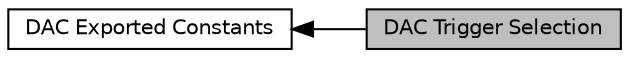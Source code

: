 digraph "DAC Trigger Selection"
{
  edge [fontname="Helvetica",fontsize="10",labelfontname="Helvetica",labelfontsize="10"];
  node [fontname="Helvetica",fontsize="10",shape=record];
  rankdir=LR;
  Node1 [label="DAC Exported Constants",height=0.2,width=0.4,color="black", fillcolor="white", style="filled",URL="$group___d_a_c___exported___constants.html"];
  Node0 [label="DAC Trigger Selection",height=0.2,width=0.4,color="black", fillcolor="grey75", style="filled", fontcolor="black"];
  Node1->Node0 [shape=plaintext, dir="back", style="solid"];
}
